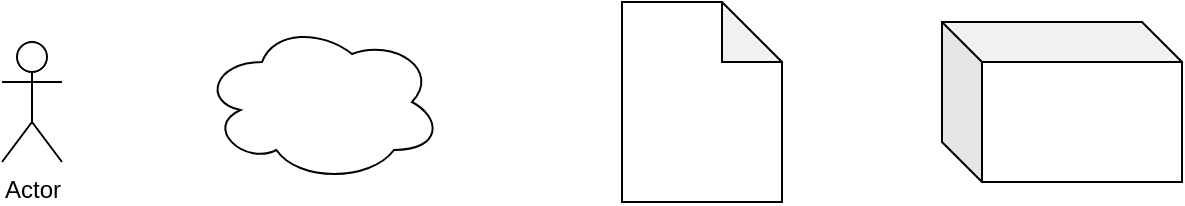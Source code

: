 <mxfile version="14.9.9" type="device"><diagram id="Y44owzbI7vevAwTQ51gF" name="Page-1"><mxGraphModel dx="1422" dy="839" grid="1" gridSize="10" guides="1" tooltips="1" connect="1" arrows="1" fold="1" page="1" pageScale="1" pageWidth="827" pageHeight="1169" math="0" shadow="0"><root><mxCell id="0"/><mxCell id="1" parent="0"/><mxCell id="DH8szF_L_35-fmx2RA2_-1" value="Actor" style="shape=umlActor;verticalLabelPosition=bottom;verticalAlign=top;html=1;outlineConnect=0;" vertex="1" parent="1"><mxGeometry x="120" y="240" width="30" height="60" as="geometry"/></mxCell><mxCell id="DH8szF_L_35-fmx2RA2_-2" value="" style="ellipse;shape=cloud;whiteSpace=wrap;html=1;" vertex="1" parent="1"><mxGeometry x="220" y="230" width="120" height="80" as="geometry"/></mxCell><mxCell id="DH8szF_L_35-fmx2RA2_-3" value="" style="shape=note;whiteSpace=wrap;html=1;backgroundOutline=1;darkOpacity=0.05;" vertex="1" parent="1"><mxGeometry x="430" y="220" width="80" height="100" as="geometry"/></mxCell><mxCell id="DH8szF_L_35-fmx2RA2_-4" value="" style="shape=cube;whiteSpace=wrap;html=1;boundedLbl=1;backgroundOutline=1;darkOpacity=0.05;darkOpacity2=0.1;" vertex="1" parent="1"><mxGeometry x="590" y="230" width="120" height="80" as="geometry"/></mxCell></root></mxGraphModel></diagram></mxfile>